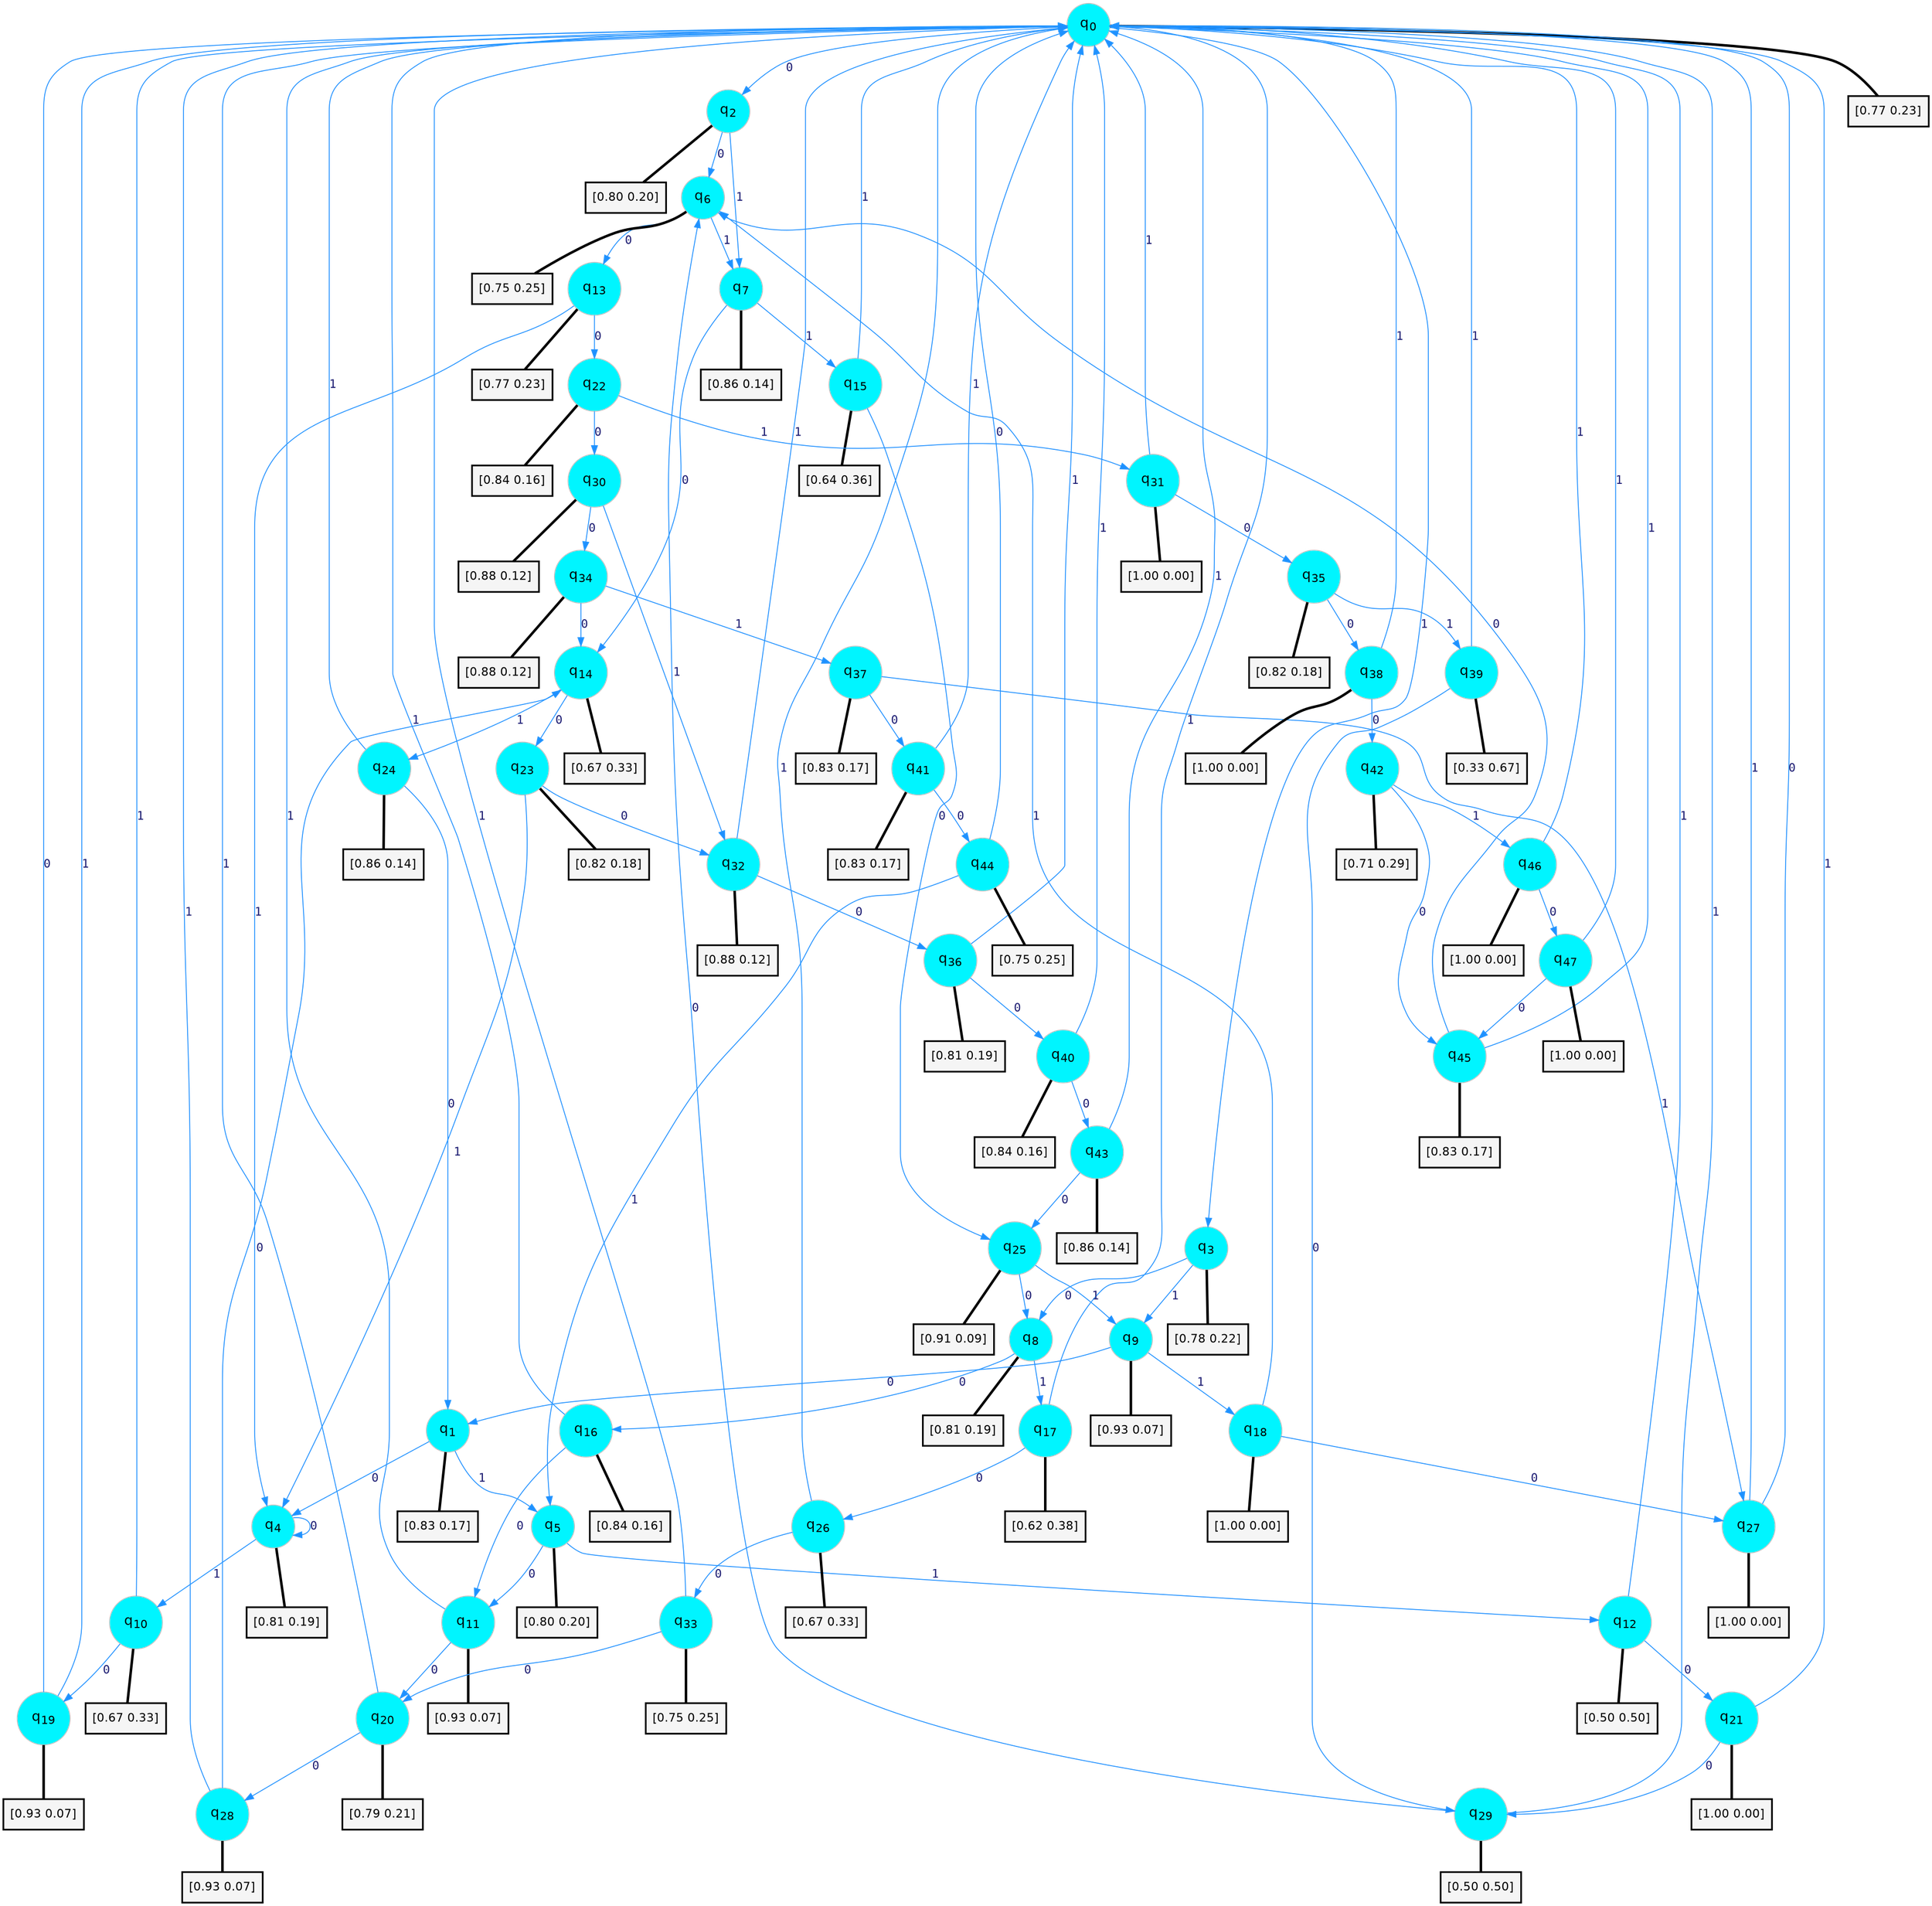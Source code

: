 digraph G {
graph [
bgcolor=transparent, dpi=300, rankdir=TD, size="40,25"];
node [
color=gray, fillcolor=turquoise1, fontcolor=black, fontname=Helvetica, fontsize=16, fontweight=bold, shape=circle, style=filled];
edge [
arrowsize=1, color=dodgerblue1, fontcolor=midnightblue, fontname=courier, fontweight=bold, penwidth=1, style=solid, weight=20];
0[label=<q<SUB>0</SUB>>];
1[label=<q<SUB>1</SUB>>];
2[label=<q<SUB>2</SUB>>];
3[label=<q<SUB>3</SUB>>];
4[label=<q<SUB>4</SUB>>];
5[label=<q<SUB>5</SUB>>];
6[label=<q<SUB>6</SUB>>];
7[label=<q<SUB>7</SUB>>];
8[label=<q<SUB>8</SUB>>];
9[label=<q<SUB>9</SUB>>];
10[label=<q<SUB>10</SUB>>];
11[label=<q<SUB>11</SUB>>];
12[label=<q<SUB>12</SUB>>];
13[label=<q<SUB>13</SUB>>];
14[label=<q<SUB>14</SUB>>];
15[label=<q<SUB>15</SUB>>];
16[label=<q<SUB>16</SUB>>];
17[label=<q<SUB>17</SUB>>];
18[label=<q<SUB>18</SUB>>];
19[label=<q<SUB>19</SUB>>];
20[label=<q<SUB>20</SUB>>];
21[label=<q<SUB>21</SUB>>];
22[label=<q<SUB>22</SUB>>];
23[label=<q<SUB>23</SUB>>];
24[label=<q<SUB>24</SUB>>];
25[label=<q<SUB>25</SUB>>];
26[label=<q<SUB>26</SUB>>];
27[label=<q<SUB>27</SUB>>];
28[label=<q<SUB>28</SUB>>];
29[label=<q<SUB>29</SUB>>];
30[label=<q<SUB>30</SUB>>];
31[label=<q<SUB>31</SUB>>];
32[label=<q<SUB>32</SUB>>];
33[label=<q<SUB>33</SUB>>];
34[label=<q<SUB>34</SUB>>];
35[label=<q<SUB>35</SUB>>];
36[label=<q<SUB>36</SUB>>];
37[label=<q<SUB>37</SUB>>];
38[label=<q<SUB>38</SUB>>];
39[label=<q<SUB>39</SUB>>];
40[label=<q<SUB>40</SUB>>];
41[label=<q<SUB>41</SUB>>];
42[label=<q<SUB>42</SUB>>];
43[label=<q<SUB>43</SUB>>];
44[label=<q<SUB>44</SUB>>];
45[label=<q<SUB>45</SUB>>];
46[label=<q<SUB>46</SUB>>];
47[label=<q<SUB>47</SUB>>];
48[label="[0.77 0.23]", shape=box,fontcolor=black, fontname=Helvetica, fontsize=14, penwidth=2, fillcolor=whitesmoke,color=black];
49[label="[0.83 0.17]", shape=box,fontcolor=black, fontname=Helvetica, fontsize=14, penwidth=2, fillcolor=whitesmoke,color=black];
50[label="[0.80 0.20]", shape=box,fontcolor=black, fontname=Helvetica, fontsize=14, penwidth=2, fillcolor=whitesmoke,color=black];
51[label="[0.78 0.22]", shape=box,fontcolor=black, fontname=Helvetica, fontsize=14, penwidth=2, fillcolor=whitesmoke,color=black];
52[label="[0.81 0.19]", shape=box,fontcolor=black, fontname=Helvetica, fontsize=14, penwidth=2, fillcolor=whitesmoke,color=black];
53[label="[0.80 0.20]", shape=box,fontcolor=black, fontname=Helvetica, fontsize=14, penwidth=2, fillcolor=whitesmoke,color=black];
54[label="[0.75 0.25]", shape=box,fontcolor=black, fontname=Helvetica, fontsize=14, penwidth=2, fillcolor=whitesmoke,color=black];
55[label="[0.86 0.14]", shape=box,fontcolor=black, fontname=Helvetica, fontsize=14, penwidth=2, fillcolor=whitesmoke,color=black];
56[label="[0.81 0.19]", shape=box,fontcolor=black, fontname=Helvetica, fontsize=14, penwidth=2, fillcolor=whitesmoke,color=black];
57[label="[0.93 0.07]", shape=box,fontcolor=black, fontname=Helvetica, fontsize=14, penwidth=2, fillcolor=whitesmoke,color=black];
58[label="[0.67 0.33]", shape=box,fontcolor=black, fontname=Helvetica, fontsize=14, penwidth=2, fillcolor=whitesmoke,color=black];
59[label="[0.93 0.07]", shape=box,fontcolor=black, fontname=Helvetica, fontsize=14, penwidth=2, fillcolor=whitesmoke,color=black];
60[label="[0.50 0.50]", shape=box,fontcolor=black, fontname=Helvetica, fontsize=14, penwidth=2, fillcolor=whitesmoke,color=black];
61[label="[0.77 0.23]", shape=box,fontcolor=black, fontname=Helvetica, fontsize=14, penwidth=2, fillcolor=whitesmoke,color=black];
62[label="[0.67 0.33]", shape=box,fontcolor=black, fontname=Helvetica, fontsize=14, penwidth=2, fillcolor=whitesmoke,color=black];
63[label="[0.64 0.36]", shape=box,fontcolor=black, fontname=Helvetica, fontsize=14, penwidth=2, fillcolor=whitesmoke,color=black];
64[label="[0.84 0.16]", shape=box,fontcolor=black, fontname=Helvetica, fontsize=14, penwidth=2, fillcolor=whitesmoke,color=black];
65[label="[0.62 0.38]", shape=box,fontcolor=black, fontname=Helvetica, fontsize=14, penwidth=2, fillcolor=whitesmoke,color=black];
66[label="[1.00 0.00]", shape=box,fontcolor=black, fontname=Helvetica, fontsize=14, penwidth=2, fillcolor=whitesmoke,color=black];
67[label="[0.93 0.07]", shape=box,fontcolor=black, fontname=Helvetica, fontsize=14, penwidth=2, fillcolor=whitesmoke,color=black];
68[label="[0.79 0.21]", shape=box,fontcolor=black, fontname=Helvetica, fontsize=14, penwidth=2, fillcolor=whitesmoke,color=black];
69[label="[1.00 0.00]", shape=box,fontcolor=black, fontname=Helvetica, fontsize=14, penwidth=2, fillcolor=whitesmoke,color=black];
70[label="[0.84 0.16]", shape=box,fontcolor=black, fontname=Helvetica, fontsize=14, penwidth=2, fillcolor=whitesmoke,color=black];
71[label="[0.82 0.18]", shape=box,fontcolor=black, fontname=Helvetica, fontsize=14, penwidth=2, fillcolor=whitesmoke,color=black];
72[label="[0.86 0.14]", shape=box,fontcolor=black, fontname=Helvetica, fontsize=14, penwidth=2, fillcolor=whitesmoke,color=black];
73[label="[0.91 0.09]", shape=box,fontcolor=black, fontname=Helvetica, fontsize=14, penwidth=2, fillcolor=whitesmoke,color=black];
74[label="[0.67 0.33]", shape=box,fontcolor=black, fontname=Helvetica, fontsize=14, penwidth=2, fillcolor=whitesmoke,color=black];
75[label="[1.00 0.00]", shape=box,fontcolor=black, fontname=Helvetica, fontsize=14, penwidth=2, fillcolor=whitesmoke,color=black];
76[label="[0.93 0.07]", shape=box,fontcolor=black, fontname=Helvetica, fontsize=14, penwidth=2, fillcolor=whitesmoke,color=black];
77[label="[0.50 0.50]", shape=box,fontcolor=black, fontname=Helvetica, fontsize=14, penwidth=2, fillcolor=whitesmoke,color=black];
78[label="[0.88 0.12]", shape=box,fontcolor=black, fontname=Helvetica, fontsize=14, penwidth=2, fillcolor=whitesmoke,color=black];
79[label="[1.00 0.00]", shape=box,fontcolor=black, fontname=Helvetica, fontsize=14, penwidth=2, fillcolor=whitesmoke,color=black];
80[label="[0.88 0.12]", shape=box,fontcolor=black, fontname=Helvetica, fontsize=14, penwidth=2, fillcolor=whitesmoke,color=black];
81[label="[0.75 0.25]", shape=box,fontcolor=black, fontname=Helvetica, fontsize=14, penwidth=2, fillcolor=whitesmoke,color=black];
82[label="[0.88 0.12]", shape=box,fontcolor=black, fontname=Helvetica, fontsize=14, penwidth=2, fillcolor=whitesmoke,color=black];
83[label="[0.82 0.18]", shape=box,fontcolor=black, fontname=Helvetica, fontsize=14, penwidth=2, fillcolor=whitesmoke,color=black];
84[label="[0.81 0.19]", shape=box,fontcolor=black, fontname=Helvetica, fontsize=14, penwidth=2, fillcolor=whitesmoke,color=black];
85[label="[0.83 0.17]", shape=box,fontcolor=black, fontname=Helvetica, fontsize=14, penwidth=2, fillcolor=whitesmoke,color=black];
86[label="[1.00 0.00]", shape=box,fontcolor=black, fontname=Helvetica, fontsize=14, penwidth=2, fillcolor=whitesmoke,color=black];
87[label="[0.33 0.67]", shape=box,fontcolor=black, fontname=Helvetica, fontsize=14, penwidth=2, fillcolor=whitesmoke,color=black];
88[label="[0.84 0.16]", shape=box,fontcolor=black, fontname=Helvetica, fontsize=14, penwidth=2, fillcolor=whitesmoke,color=black];
89[label="[0.83 0.17]", shape=box,fontcolor=black, fontname=Helvetica, fontsize=14, penwidth=2, fillcolor=whitesmoke,color=black];
90[label="[0.71 0.29]", shape=box,fontcolor=black, fontname=Helvetica, fontsize=14, penwidth=2, fillcolor=whitesmoke,color=black];
91[label="[0.86 0.14]", shape=box,fontcolor=black, fontname=Helvetica, fontsize=14, penwidth=2, fillcolor=whitesmoke,color=black];
92[label="[0.75 0.25]", shape=box,fontcolor=black, fontname=Helvetica, fontsize=14, penwidth=2, fillcolor=whitesmoke,color=black];
93[label="[0.83 0.17]", shape=box,fontcolor=black, fontname=Helvetica, fontsize=14, penwidth=2, fillcolor=whitesmoke,color=black];
94[label="[1.00 0.00]", shape=box,fontcolor=black, fontname=Helvetica, fontsize=14, penwidth=2, fillcolor=whitesmoke,color=black];
95[label="[1.00 0.00]", shape=box,fontcolor=black, fontname=Helvetica, fontsize=14, penwidth=2, fillcolor=whitesmoke,color=black];
0->2 [label=0];
0->3 [label=1];
0->48 [arrowhead=none, penwidth=3,color=black];
1->4 [label=0];
1->5 [label=1];
1->49 [arrowhead=none, penwidth=3,color=black];
2->6 [label=0];
2->7 [label=1];
2->50 [arrowhead=none, penwidth=3,color=black];
3->8 [label=0];
3->9 [label=1];
3->51 [arrowhead=none, penwidth=3,color=black];
4->4 [label=0];
4->10 [label=1];
4->52 [arrowhead=none, penwidth=3,color=black];
5->11 [label=0];
5->12 [label=1];
5->53 [arrowhead=none, penwidth=3,color=black];
6->13 [label=0];
6->7 [label=1];
6->54 [arrowhead=none, penwidth=3,color=black];
7->14 [label=0];
7->15 [label=1];
7->55 [arrowhead=none, penwidth=3,color=black];
8->16 [label=0];
8->17 [label=1];
8->56 [arrowhead=none, penwidth=3,color=black];
9->1 [label=0];
9->18 [label=1];
9->57 [arrowhead=none, penwidth=3,color=black];
10->19 [label=0];
10->0 [label=1];
10->58 [arrowhead=none, penwidth=3,color=black];
11->20 [label=0];
11->0 [label=1];
11->59 [arrowhead=none, penwidth=3,color=black];
12->21 [label=0];
12->0 [label=1];
12->60 [arrowhead=none, penwidth=3,color=black];
13->22 [label=0];
13->4 [label=1];
13->61 [arrowhead=none, penwidth=3,color=black];
14->23 [label=0];
14->24 [label=1];
14->62 [arrowhead=none, penwidth=3,color=black];
15->25 [label=0];
15->0 [label=1];
15->63 [arrowhead=none, penwidth=3,color=black];
16->11 [label=0];
16->0 [label=1];
16->64 [arrowhead=none, penwidth=3,color=black];
17->26 [label=0];
17->0 [label=1];
17->65 [arrowhead=none, penwidth=3,color=black];
18->27 [label=0];
18->6 [label=1];
18->66 [arrowhead=none, penwidth=3,color=black];
19->0 [label=0];
19->0 [label=1];
19->67 [arrowhead=none, penwidth=3,color=black];
20->28 [label=0];
20->0 [label=1];
20->68 [arrowhead=none, penwidth=3,color=black];
21->29 [label=0];
21->0 [label=1];
21->69 [arrowhead=none, penwidth=3,color=black];
22->30 [label=0];
22->31 [label=1];
22->70 [arrowhead=none, penwidth=3,color=black];
23->32 [label=0];
23->4 [label=1];
23->71 [arrowhead=none, penwidth=3,color=black];
24->1 [label=0];
24->0 [label=1];
24->72 [arrowhead=none, penwidth=3,color=black];
25->8 [label=0];
25->9 [label=1];
25->73 [arrowhead=none, penwidth=3,color=black];
26->33 [label=0];
26->0 [label=1];
26->74 [arrowhead=none, penwidth=3,color=black];
27->0 [label=0];
27->0 [label=1];
27->75 [arrowhead=none, penwidth=3,color=black];
28->14 [label=0];
28->0 [label=1];
28->76 [arrowhead=none, penwidth=3,color=black];
29->6 [label=0];
29->0 [label=1];
29->77 [arrowhead=none, penwidth=3,color=black];
30->34 [label=0];
30->32 [label=1];
30->78 [arrowhead=none, penwidth=3,color=black];
31->35 [label=0];
31->0 [label=1];
31->79 [arrowhead=none, penwidth=3,color=black];
32->36 [label=0];
32->0 [label=1];
32->80 [arrowhead=none, penwidth=3,color=black];
33->20 [label=0];
33->0 [label=1];
33->81 [arrowhead=none, penwidth=3,color=black];
34->14 [label=0];
34->37 [label=1];
34->82 [arrowhead=none, penwidth=3,color=black];
35->38 [label=0];
35->39 [label=1];
35->83 [arrowhead=none, penwidth=3,color=black];
36->40 [label=0];
36->0 [label=1];
36->84 [arrowhead=none, penwidth=3,color=black];
37->41 [label=0];
37->27 [label=1];
37->85 [arrowhead=none, penwidth=3,color=black];
38->42 [label=0];
38->0 [label=1];
38->86 [arrowhead=none, penwidth=3,color=black];
39->29 [label=0];
39->0 [label=1];
39->87 [arrowhead=none, penwidth=3,color=black];
40->43 [label=0];
40->0 [label=1];
40->88 [arrowhead=none, penwidth=3,color=black];
41->44 [label=0];
41->0 [label=1];
41->89 [arrowhead=none, penwidth=3,color=black];
42->45 [label=0];
42->46 [label=1];
42->90 [arrowhead=none, penwidth=3,color=black];
43->25 [label=0];
43->0 [label=1];
43->91 [arrowhead=none, penwidth=3,color=black];
44->0 [label=0];
44->5 [label=1];
44->92 [arrowhead=none, penwidth=3,color=black];
45->6 [label=0];
45->0 [label=1];
45->93 [arrowhead=none, penwidth=3,color=black];
46->47 [label=0];
46->0 [label=1];
46->94 [arrowhead=none, penwidth=3,color=black];
47->45 [label=0];
47->0 [label=1];
47->95 [arrowhead=none, penwidth=3,color=black];
}
